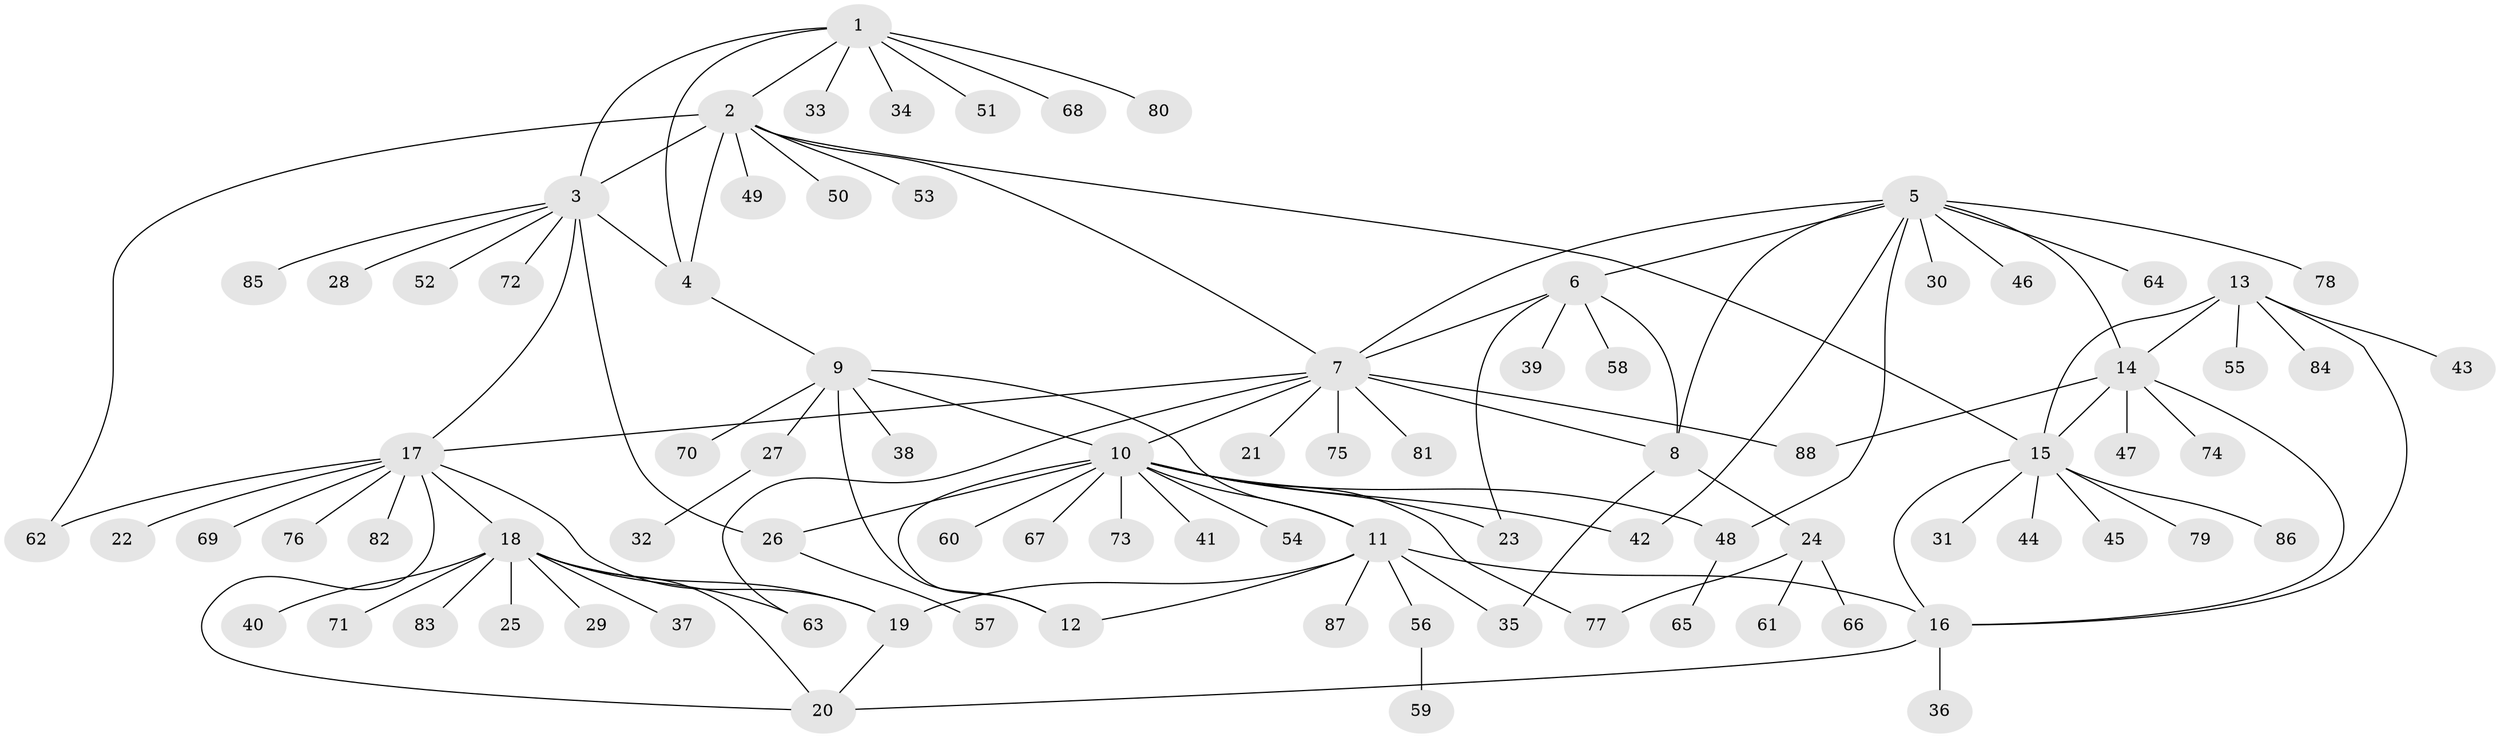 // Generated by graph-tools (version 1.1) at 2025/26/03/09/25 03:26:36]
// undirected, 88 vertices, 117 edges
graph export_dot {
graph [start="1"]
  node [color=gray90,style=filled];
  1;
  2;
  3;
  4;
  5;
  6;
  7;
  8;
  9;
  10;
  11;
  12;
  13;
  14;
  15;
  16;
  17;
  18;
  19;
  20;
  21;
  22;
  23;
  24;
  25;
  26;
  27;
  28;
  29;
  30;
  31;
  32;
  33;
  34;
  35;
  36;
  37;
  38;
  39;
  40;
  41;
  42;
  43;
  44;
  45;
  46;
  47;
  48;
  49;
  50;
  51;
  52;
  53;
  54;
  55;
  56;
  57;
  58;
  59;
  60;
  61;
  62;
  63;
  64;
  65;
  66;
  67;
  68;
  69;
  70;
  71;
  72;
  73;
  74;
  75;
  76;
  77;
  78;
  79;
  80;
  81;
  82;
  83;
  84;
  85;
  86;
  87;
  88;
  1 -- 2;
  1 -- 3;
  1 -- 4;
  1 -- 33;
  1 -- 34;
  1 -- 51;
  1 -- 68;
  1 -- 80;
  2 -- 3;
  2 -- 4;
  2 -- 7;
  2 -- 15;
  2 -- 49;
  2 -- 50;
  2 -- 53;
  2 -- 62;
  3 -- 4;
  3 -- 17;
  3 -- 26;
  3 -- 28;
  3 -- 52;
  3 -- 72;
  3 -- 85;
  4 -- 9;
  5 -- 6;
  5 -- 7;
  5 -- 8;
  5 -- 14;
  5 -- 30;
  5 -- 42;
  5 -- 46;
  5 -- 48;
  5 -- 64;
  5 -- 78;
  6 -- 7;
  6 -- 8;
  6 -- 23;
  6 -- 39;
  6 -- 58;
  7 -- 8;
  7 -- 10;
  7 -- 17;
  7 -- 21;
  7 -- 63;
  7 -- 75;
  7 -- 81;
  7 -- 88;
  8 -- 24;
  8 -- 35;
  9 -- 10;
  9 -- 11;
  9 -- 12;
  9 -- 27;
  9 -- 38;
  9 -- 70;
  10 -- 11;
  10 -- 12;
  10 -- 23;
  10 -- 26;
  10 -- 41;
  10 -- 42;
  10 -- 48;
  10 -- 54;
  10 -- 60;
  10 -- 67;
  10 -- 73;
  10 -- 77;
  11 -- 12;
  11 -- 16;
  11 -- 19;
  11 -- 35;
  11 -- 56;
  11 -- 87;
  13 -- 14;
  13 -- 15;
  13 -- 16;
  13 -- 43;
  13 -- 55;
  13 -- 84;
  14 -- 15;
  14 -- 16;
  14 -- 47;
  14 -- 74;
  14 -- 88;
  15 -- 16;
  15 -- 31;
  15 -- 44;
  15 -- 45;
  15 -- 79;
  15 -- 86;
  16 -- 20;
  16 -- 36;
  17 -- 18;
  17 -- 19;
  17 -- 20;
  17 -- 22;
  17 -- 62;
  17 -- 69;
  17 -- 76;
  17 -- 82;
  18 -- 19;
  18 -- 20;
  18 -- 25;
  18 -- 29;
  18 -- 37;
  18 -- 40;
  18 -- 63;
  18 -- 71;
  18 -- 83;
  19 -- 20;
  24 -- 61;
  24 -- 66;
  24 -- 77;
  26 -- 57;
  27 -- 32;
  48 -- 65;
  56 -- 59;
}
